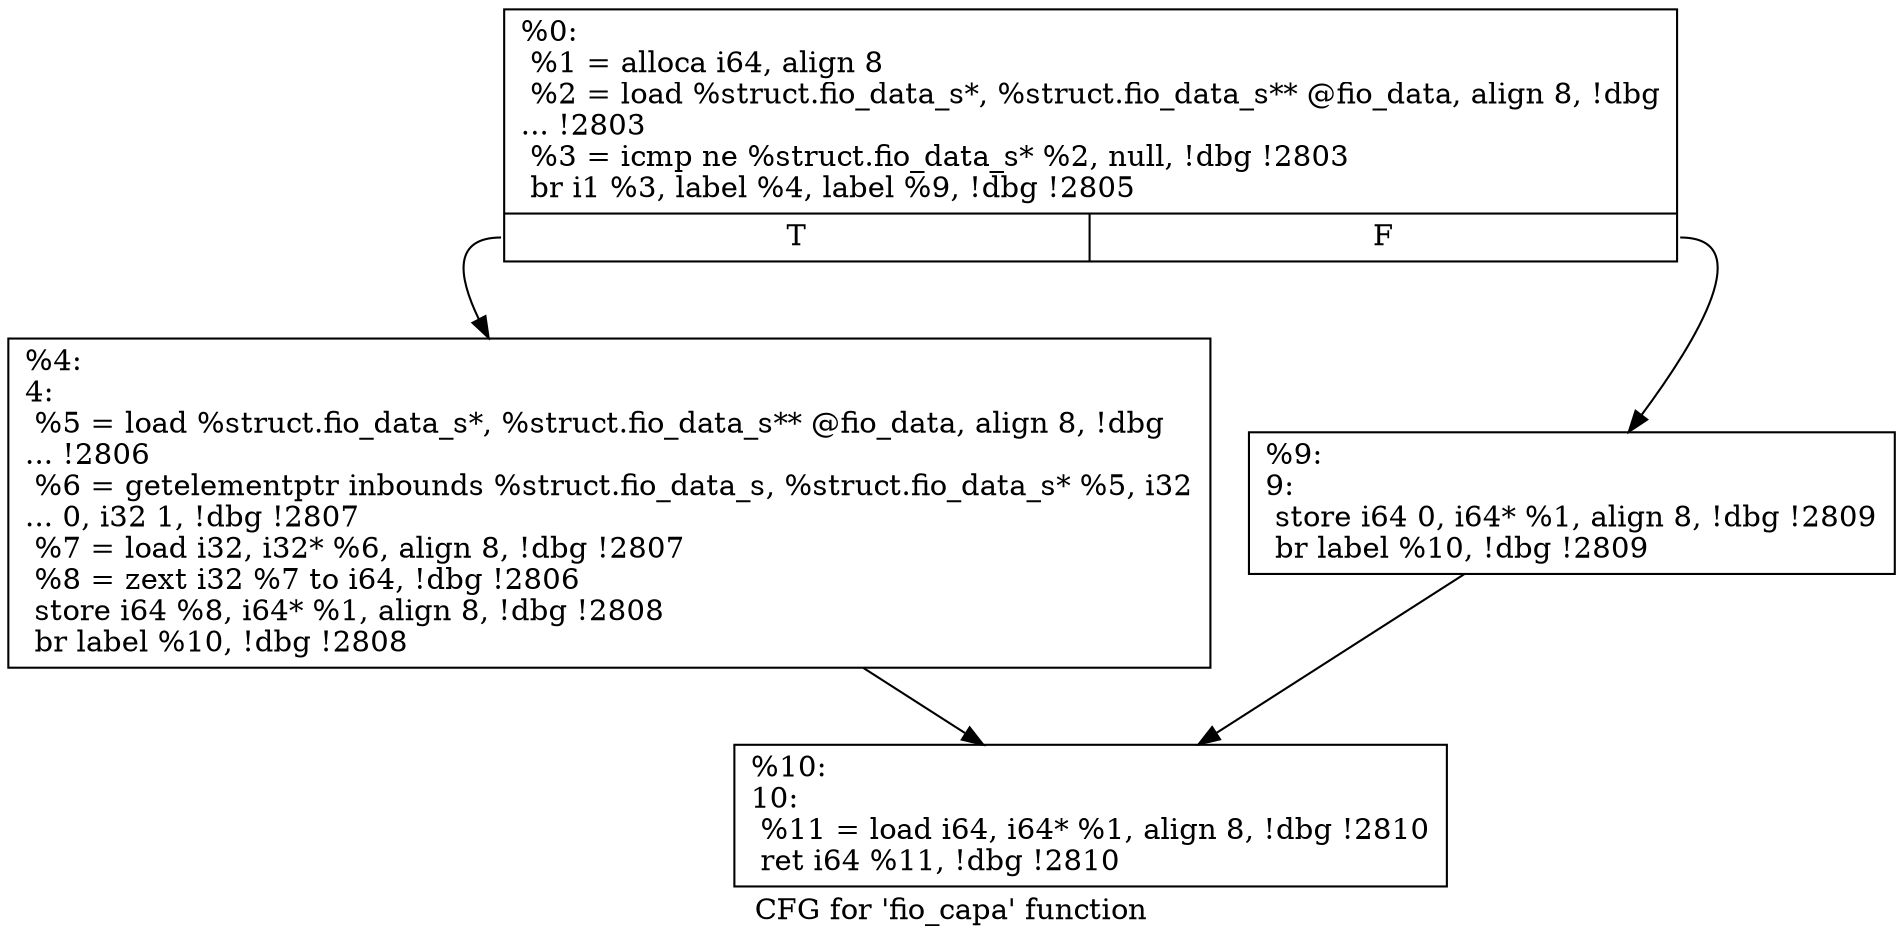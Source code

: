 digraph "CFG for 'fio_capa' function" {
	label="CFG for 'fio_capa' function";

	Node0x5568516a96d0 [shape=record,label="{%0:\l  %1 = alloca i64, align 8\l  %2 = load %struct.fio_data_s*, %struct.fio_data_s** @fio_data, align 8, !dbg\l... !2803\l  %3 = icmp ne %struct.fio_data_s* %2, null, !dbg !2803\l  br i1 %3, label %4, label %9, !dbg !2805\l|{<s0>T|<s1>F}}"];
	Node0x5568516a96d0:s0 -> Node0x5568516a9750;
	Node0x5568516a96d0:s1 -> Node0x5568516a97a0;
	Node0x5568516a9750 [shape=record,label="{%4:\l4:                                                \l  %5 = load %struct.fio_data_s*, %struct.fio_data_s** @fio_data, align 8, !dbg\l... !2806\l  %6 = getelementptr inbounds %struct.fio_data_s, %struct.fio_data_s* %5, i32\l... 0, i32 1, !dbg !2807\l  %7 = load i32, i32* %6, align 8, !dbg !2807\l  %8 = zext i32 %7 to i64, !dbg !2806\l  store i64 %8, i64* %1, align 8, !dbg !2808\l  br label %10, !dbg !2808\l}"];
	Node0x5568516a9750 -> Node0x5568516a97f0;
	Node0x5568516a97a0 [shape=record,label="{%9:\l9:                                                \l  store i64 0, i64* %1, align 8, !dbg !2809\l  br label %10, !dbg !2809\l}"];
	Node0x5568516a97a0 -> Node0x5568516a97f0;
	Node0x5568516a97f0 [shape=record,label="{%10:\l10:                                               \l  %11 = load i64, i64* %1, align 8, !dbg !2810\l  ret i64 %11, !dbg !2810\l}"];
}
